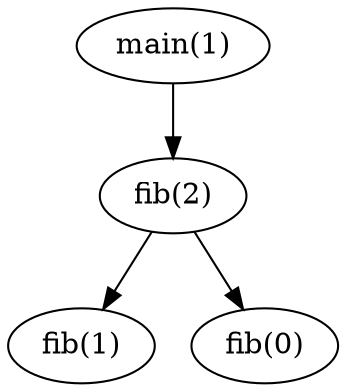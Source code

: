 digraph function_call {
rankdir=UD;
1804289383 [label="main(1)"];
846930886 [label="fib(2)"];
1681692777 [label="fib(1)"];
846930886 -> 1681692777;
1714636915 [label="fib(0)"];
846930886 -> 1714636915;
1804289383 -> 846930886;
}
